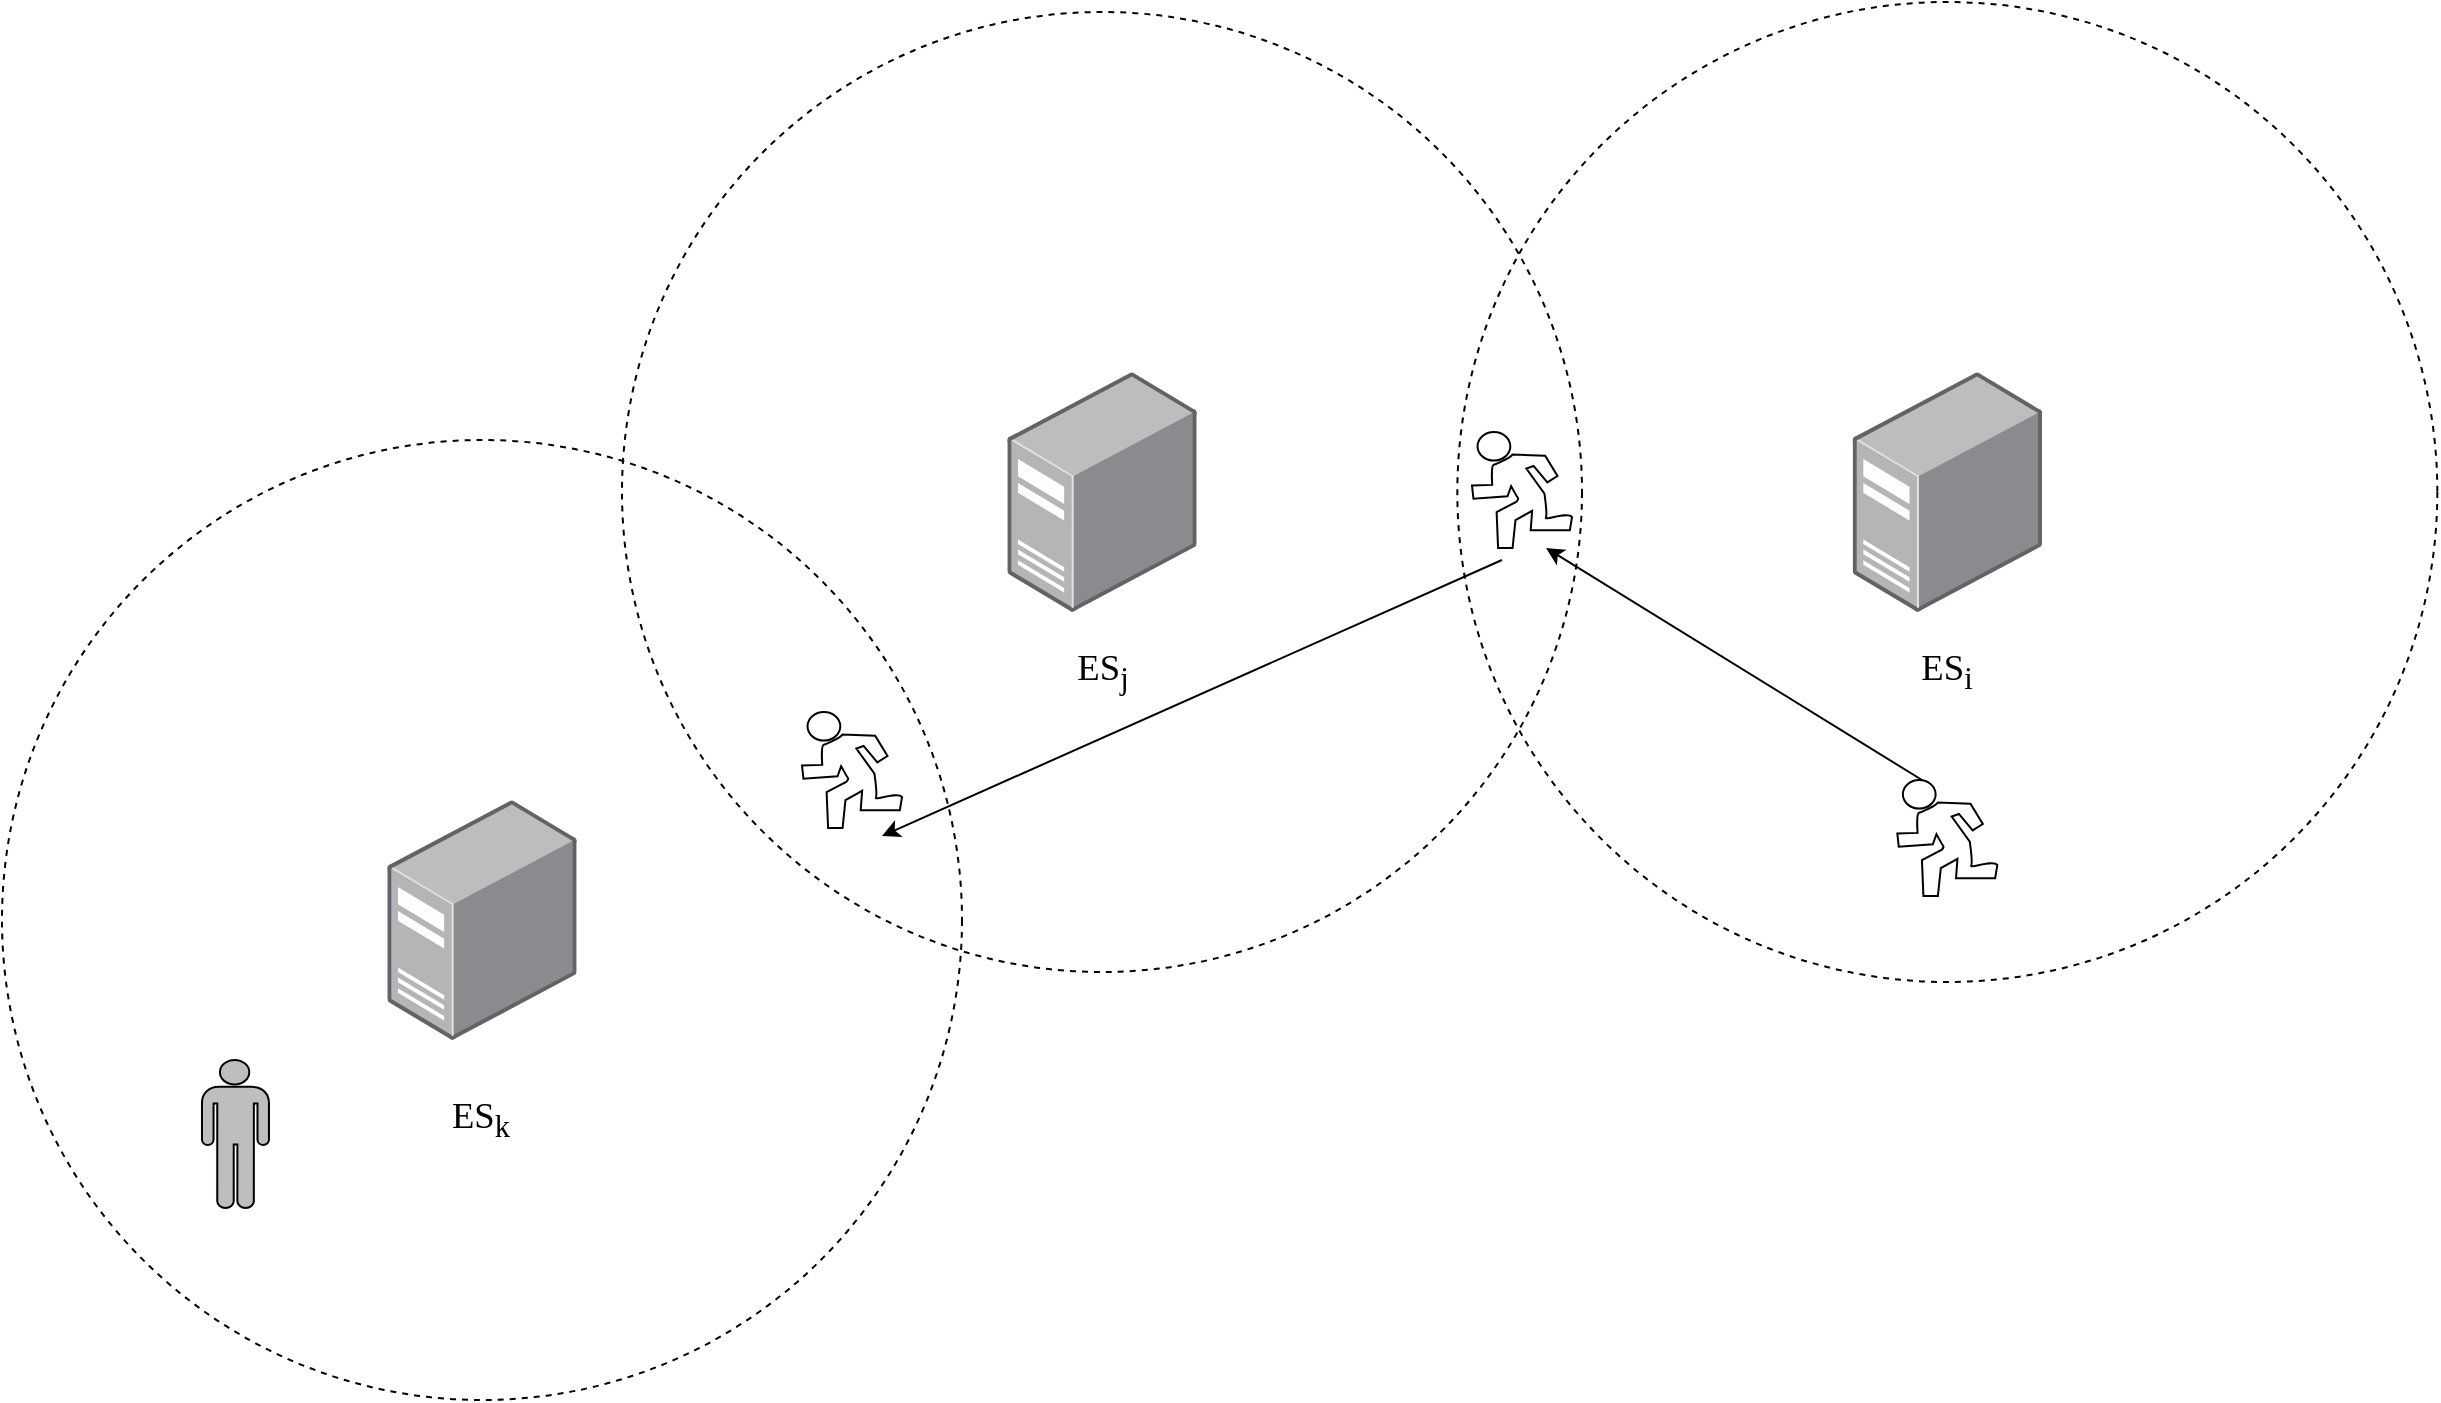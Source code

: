 <mxfile version="22.1.18" type="github">
  <diagram name="第 1 页" id="sI7hNG2p3jesubOJCjaC">
    <mxGraphModel dx="2831" dy="795" grid="1" gridSize="10" guides="1" tooltips="1" connect="1" arrows="1" fold="1" page="1" pageScale="1" pageWidth="827" pageHeight="1169" math="0" shadow="0">
      <root>
        <mxCell id="0" />
        <mxCell id="1" parent="0" />
        <mxCell id="WSqxyrb5zkdi1G1MjGqU-7" value="" style="ellipse;whiteSpace=wrap;html=1;aspect=fixed;fillColor=none;dashed=1;" vertex="1" parent="1">
          <mxGeometry x="-740" y="420" width="480" height="480" as="geometry" />
        </mxCell>
        <mxCell id="UUCEETkT0QkMfsPOzpdD-10" value="" style="ellipse;whiteSpace=wrap;html=1;aspect=fixed;fillColor=none;dashed=1;" parent="1" vertex="1">
          <mxGeometry x="-430" y="206" width="480" height="480" as="geometry" />
        </mxCell>
        <mxCell id="WSqxyrb5zkdi1G1MjGqU-1" value="" style="ellipse;whiteSpace=wrap;html=1;aspect=fixed;fillColor=none;dashed=1;" vertex="1" parent="1">
          <mxGeometry x="-12.33" y="201" width="490" height="490" as="geometry" />
        </mxCell>
        <mxCell id="UUCEETkT0QkMfsPOzpdD-7" value="" style="image;points=[];aspect=fixed;html=1;align=center;shadow=0;dashed=0;image=img/lib/allied_telesis/computer_and_terminals/Server_Desktop.svg;" parent="1" vertex="1">
          <mxGeometry x="-237.33" y="386" width="94.67" height="120" as="geometry" />
        </mxCell>
        <mxCell id="UUCEETkT0QkMfsPOzpdD-8" value="" style="image;points=[];aspect=fixed;html=1;align=center;shadow=0;dashed=0;image=img/lib/allied_telesis/computer_and_terminals/Server_Desktop.svg;" parent="1" vertex="1">
          <mxGeometry x="185.33" y="386" width="94.67" height="120" as="geometry" />
        </mxCell>
        <mxCell id="UUCEETkT0QkMfsPOzpdD-24" value="" style="shape=mxgraph.signs.sports.running;html=1;pointerEvents=1;fillColor=none;strokeColor=#000000;verticalLabelPosition=bottom;verticalAlign=top;align=center;fontColor=#fcfcfc;labelBorderColor=#ffffff;" parent="1" vertex="1">
          <mxGeometry x="207.66" y="590" width="50" height="58" as="geometry" />
        </mxCell>
        <mxCell id="UUCEETkT0QkMfsPOzpdD-25" value="" style="shape=mxgraph.signs.sports.running;html=1;pointerEvents=1;fillColor=none;strokeColor=#000000;verticalLabelPosition=bottom;verticalAlign=top;align=center;" parent="1" vertex="1">
          <mxGeometry x="-340" y="556" width="50" height="58" as="geometry" />
        </mxCell>
        <mxCell id="UUCEETkT0QkMfsPOzpdD-27" value="" style="shape=mxgraph.signs.sports.running;html=1;pointerEvents=1;fillColor=none;strokeColor=#000000;verticalLabelPosition=bottom;verticalAlign=top;align=center;" parent="1" vertex="1">
          <mxGeometry x="-5.0" y="416" width="50" height="58" as="geometry" />
        </mxCell>
        <mxCell id="WSqxyrb5zkdi1G1MjGqU-4" value="&lt;span style=&quot;font-size: 18.333px;&quot;&gt;ES&lt;sub&gt;j&lt;/sub&gt;&lt;/span&gt;" style="text;strokeColor=none;align=center;fillColor=none;html=1;verticalAlign=middle;whiteSpace=wrap;rounded=0;fontFamily=Times New Roman;" vertex="1" parent="1">
          <mxGeometry x="-247.5" y="506" width="115" height="60" as="geometry" />
        </mxCell>
        <mxCell id="WSqxyrb5zkdi1G1MjGqU-6" value="&lt;span style=&quot;font-size: 18.333px;&quot;&gt;ES&lt;sub&gt;i&lt;/sub&gt;&lt;/span&gt;" style="text;strokeColor=none;align=center;fillColor=none;html=1;verticalAlign=middle;whiteSpace=wrap;rounded=0;fontFamily=Times New Roman;" vertex="1" parent="1">
          <mxGeometry x="175.17" y="506" width="115" height="60" as="geometry" />
        </mxCell>
        <mxCell id="WSqxyrb5zkdi1G1MjGqU-8" value="" style="image;points=[];aspect=fixed;html=1;align=center;shadow=0;dashed=0;image=img/lib/allied_telesis/computer_and_terminals/Server_Desktop.svg;" vertex="1" parent="1">
          <mxGeometry x="-547.34" y="600" width="94.67" height="120" as="geometry" />
        </mxCell>
        <mxCell id="WSqxyrb5zkdi1G1MjGqU-9" value="&lt;span style=&quot;font-size: 18.333px;&quot;&gt;ES&lt;sub&gt;k&lt;/sub&gt;&lt;/span&gt;" style="text;strokeColor=none;align=center;fillColor=none;html=1;verticalAlign=middle;whiteSpace=wrap;rounded=0;fontFamily=Times New Roman;" vertex="1" parent="1">
          <mxGeometry x="-557.51" y="730" width="115" height="60" as="geometry" />
        </mxCell>
        <mxCell id="WSqxyrb5zkdi1G1MjGqU-10" value="" style="endArrow=classic;html=1;rounded=0;entryX=0.74;entryY=1;entryDx=0;entryDy=0;entryPerimeter=0;" edge="1" parent="1" target="UUCEETkT0QkMfsPOzpdD-27">
          <mxGeometry width="50" height="50" relative="1" as="geometry">
            <mxPoint x="220" y="590" as="sourcePoint" />
            <mxPoint x="270" y="540" as="targetPoint" />
          </mxGeometry>
        </mxCell>
        <mxCell id="WSqxyrb5zkdi1G1MjGqU-12" value="" style="endArrow=classic;html=1;rounded=0;entryX=0.8;entryY=1.069;entryDx=0;entryDy=0;entryPerimeter=0;" edge="1" parent="1" target="UUCEETkT0QkMfsPOzpdD-25">
          <mxGeometry width="50" height="50" relative="1" as="geometry">
            <mxPoint x="10" y="480" as="sourcePoint" />
            <mxPoint x="60" y="430" as="targetPoint" />
          </mxGeometry>
        </mxCell>
        <mxCell id="WSqxyrb5zkdi1G1MjGqU-16" value="" style="shape=mxgraph.signs.people.man_1;html=1;pointerEvents=1;fillColor=#BFBDBD;strokeColor=default;verticalLabelPosition=bottom;verticalAlign=top;align=center;sketch=0;" vertex="1" parent="1">
          <mxGeometry x="-640" y="730" width="33.5" height="74" as="geometry" />
        </mxCell>
      </root>
    </mxGraphModel>
  </diagram>
</mxfile>

